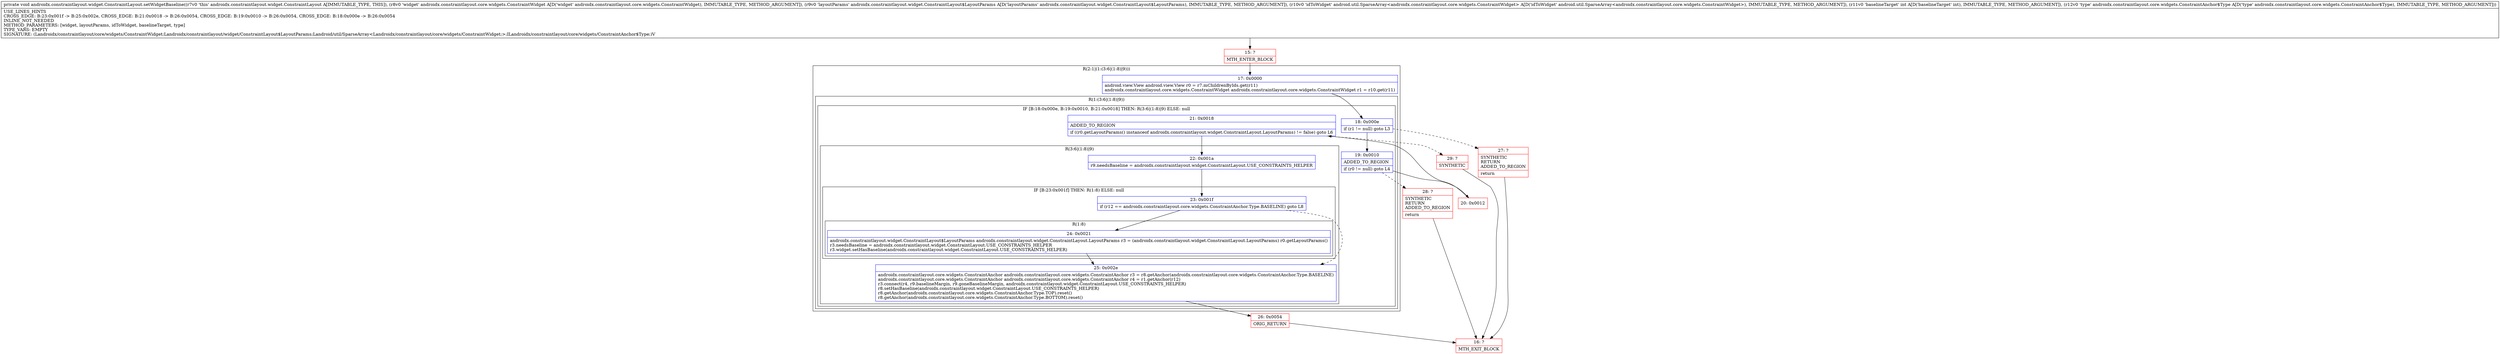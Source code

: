 digraph "CFG forandroidx.constraintlayout.widget.ConstraintLayout.setWidgetBaseline(Landroidx\/constraintlayout\/core\/widgets\/ConstraintWidget;Landroidx\/constraintlayout\/widget\/ConstraintLayout$LayoutParams;Landroid\/util\/SparseArray;ILandroidx\/constraintlayout\/core\/widgets\/ConstraintAnchor$Type;)V" {
subgraph cluster_Region_266420348 {
label = "R(2:1|(1:(3:6|(1:8)|9)))";
node [shape=record,color=blue];
Node_17 [shape=record,label="{17\:\ 0x0000|android.view.View android.view.View r0 = r7.mChildrenByIds.get(r11)\landroidx.constraintlayout.core.widgets.ConstraintWidget androidx.constraintlayout.core.widgets.ConstraintWidget r1 = r10.get(r11)\l}"];
subgraph cluster_Region_1086633954 {
label = "R(1:(3:6|(1:8)|9))";
node [shape=record,color=blue];
subgraph cluster_IfRegion_30969048 {
label = "IF [B:18:0x000e, B:19:0x0010, B:21:0x0018] THEN: R(3:6|(1:8)|9) ELSE: null";
node [shape=record,color=blue];
Node_18 [shape=record,label="{18\:\ 0x000e|if (r1 != null) goto L3\l}"];
Node_19 [shape=record,label="{19\:\ 0x0010|ADDED_TO_REGION\l|if (r0 != null) goto L4\l}"];
Node_21 [shape=record,label="{21\:\ 0x0018|ADDED_TO_REGION\l|if ((r0.getLayoutParams() instanceof androidx.constraintlayout.widget.ConstraintLayout.LayoutParams) != false) goto L6\l}"];
subgraph cluster_Region_1533252300 {
label = "R(3:6|(1:8)|9)";
node [shape=record,color=blue];
Node_22 [shape=record,label="{22\:\ 0x001a|r9.needsBaseline = androidx.constraintlayout.widget.ConstraintLayout.USE_CONSTRAINTS_HELPER\l}"];
subgraph cluster_IfRegion_1864919039 {
label = "IF [B:23:0x001f] THEN: R(1:8) ELSE: null";
node [shape=record,color=blue];
Node_23 [shape=record,label="{23\:\ 0x001f|if (r12 == androidx.constraintlayout.core.widgets.ConstraintAnchor.Type.BASELINE) goto L8\l}"];
subgraph cluster_Region_1976504898 {
label = "R(1:8)";
node [shape=record,color=blue];
Node_24 [shape=record,label="{24\:\ 0x0021|androidx.constraintlayout.widget.ConstraintLayout$LayoutParams androidx.constraintlayout.widget.ConstraintLayout.LayoutParams r3 = (androidx.constraintlayout.widget.ConstraintLayout.LayoutParams) r0.getLayoutParams()\lr3.needsBaseline = androidx.constraintlayout.widget.ConstraintLayout.USE_CONSTRAINTS_HELPER\lr3.widget.setHasBaseline(androidx.constraintlayout.widget.ConstraintLayout.USE_CONSTRAINTS_HELPER)\l}"];
}
}
Node_25 [shape=record,label="{25\:\ 0x002e|androidx.constraintlayout.core.widgets.ConstraintAnchor androidx.constraintlayout.core.widgets.ConstraintAnchor r3 = r8.getAnchor(androidx.constraintlayout.core.widgets.ConstraintAnchor.Type.BASELINE)\landroidx.constraintlayout.core.widgets.ConstraintAnchor androidx.constraintlayout.core.widgets.ConstraintAnchor r4 = r1.getAnchor(r12)\lr3.connect(r4, r9.baselineMargin, r9.goneBaselineMargin, androidx.constraintlayout.widget.ConstraintLayout.USE_CONSTRAINTS_HELPER)\lr8.setHasBaseline(androidx.constraintlayout.widget.ConstraintLayout.USE_CONSTRAINTS_HELPER)\lr8.getAnchor(androidx.constraintlayout.core.widgets.ConstraintAnchor.Type.TOP).reset()\lr8.getAnchor(androidx.constraintlayout.core.widgets.ConstraintAnchor.Type.BOTTOM).reset()\l}"];
}
}
}
}
Node_15 [shape=record,color=red,label="{15\:\ ?|MTH_ENTER_BLOCK\l}"];
Node_20 [shape=record,color=red,label="{20\:\ 0x0012}"];
Node_26 [shape=record,color=red,label="{26\:\ 0x0054|ORIG_RETURN\l}"];
Node_16 [shape=record,color=red,label="{16\:\ ?|MTH_EXIT_BLOCK\l}"];
Node_29 [shape=record,color=red,label="{29\:\ ?|SYNTHETIC\l}"];
Node_28 [shape=record,color=red,label="{28\:\ ?|SYNTHETIC\lRETURN\lADDED_TO_REGION\l|return\l}"];
Node_27 [shape=record,color=red,label="{27\:\ ?|SYNTHETIC\lRETURN\lADDED_TO_REGION\l|return\l}"];
MethodNode[shape=record,label="{private void androidx.constraintlayout.widget.ConstraintLayout.setWidgetBaseline((r7v0 'this' androidx.constraintlayout.widget.ConstraintLayout A[IMMUTABLE_TYPE, THIS]), (r8v0 'widget' androidx.constraintlayout.core.widgets.ConstraintWidget A[D('widget' androidx.constraintlayout.core.widgets.ConstraintWidget), IMMUTABLE_TYPE, METHOD_ARGUMENT]), (r9v0 'layoutParams' androidx.constraintlayout.widget.ConstraintLayout$LayoutParams A[D('layoutParams' androidx.constraintlayout.widget.ConstraintLayout$LayoutParams), IMMUTABLE_TYPE, METHOD_ARGUMENT]), (r10v0 'idToWidget' android.util.SparseArray\<androidx.constraintlayout.core.widgets.ConstraintWidget\> A[D('idToWidget' android.util.SparseArray\<androidx.constraintlayout.core.widgets.ConstraintWidget\>), IMMUTABLE_TYPE, METHOD_ARGUMENT]), (r11v0 'baselineTarget' int A[D('baselineTarget' int), IMMUTABLE_TYPE, METHOD_ARGUMENT]), (r12v0 'type' androidx.constraintlayout.core.widgets.ConstraintAnchor$Type A[D('type' androidx.constraintlayout.core.widgets.ConstraintAnchor$Type), IMMUTABLE_TYPE, METHOD_ARGUMENT]))  | USE_LINES_HINTS\lCROSS_EDGE: B:23:0x001f \-\> B:25:0x002e, CROSS_EDGE: B:21:0x0018 \-\> B:26:0x0054, CROSS_EDGE: B:19:0x0010 \-\> B:26:0x0054, CROSS_EDGE: B:18:0x000e \-\> B:26:0x0054\lINLINE_NOT_NEEDED\lMETHOD_PARAMETERS: [widget, layoutParams, idToWidget, baselineTarget, type]\lTYPE_VARS: EMPTY\lSIGNATURE: (Landroidx\/constraintlayout\/core\/widgets\/ConstraintWidget;Landroidx\/constraintlayout\/widget\/ConstraintLayout$LayoutParams;Landroid\/util\/SparseArray\<Landroidx\/constraintlayout\/core\/widgets\/ConstraintWidget;\>;ILandroidx\/constraintlayout\/core\/widgets\/ConstraintAnchor$Type;)V\l}"];
MethodNode -> Node_15;Node_17 -> Node_18;
Node_18 -> Node_19;
Node_18 -> Node_27[style=dashed];
Node_19 -> Node_20;
Node_19 -> Node_28[style=dashed];
Node_21 -> Node_22;
Node_21 -> Node_29[style=dashed];
Node_22 -> Node_23;
Node_23 -> Node_24;
Node_23 -> Node_25[style=dashed];
Node_24 -> Node_25;
Node_25 -> Node_26;
Node_15 -> Node_17;
Node_20 -> Node_21;
Node_26 -> Node_16;
Node_29 -> Node_16;
Node_28 -> Node_16;
Node_27 -> Node_16;
}

